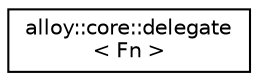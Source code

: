 digraph "Graphical Class Hierarchy"
{
  edge [fontname="Helvetica",fontsize="10",labelfontname="Helvetica",labelfontsize="10"];
  node [fontname="Helvetica",fontsize="10",shape=record];
  rankdir="LR";
  Node1 [label="alloy::core::delegate\l\< Fn \>",height=0.2,width=0.4,color="black", fillcolor="white", style="filled",URL="$d4/ddd/classalloy_1_1core_1_1delegate.html"];
}
